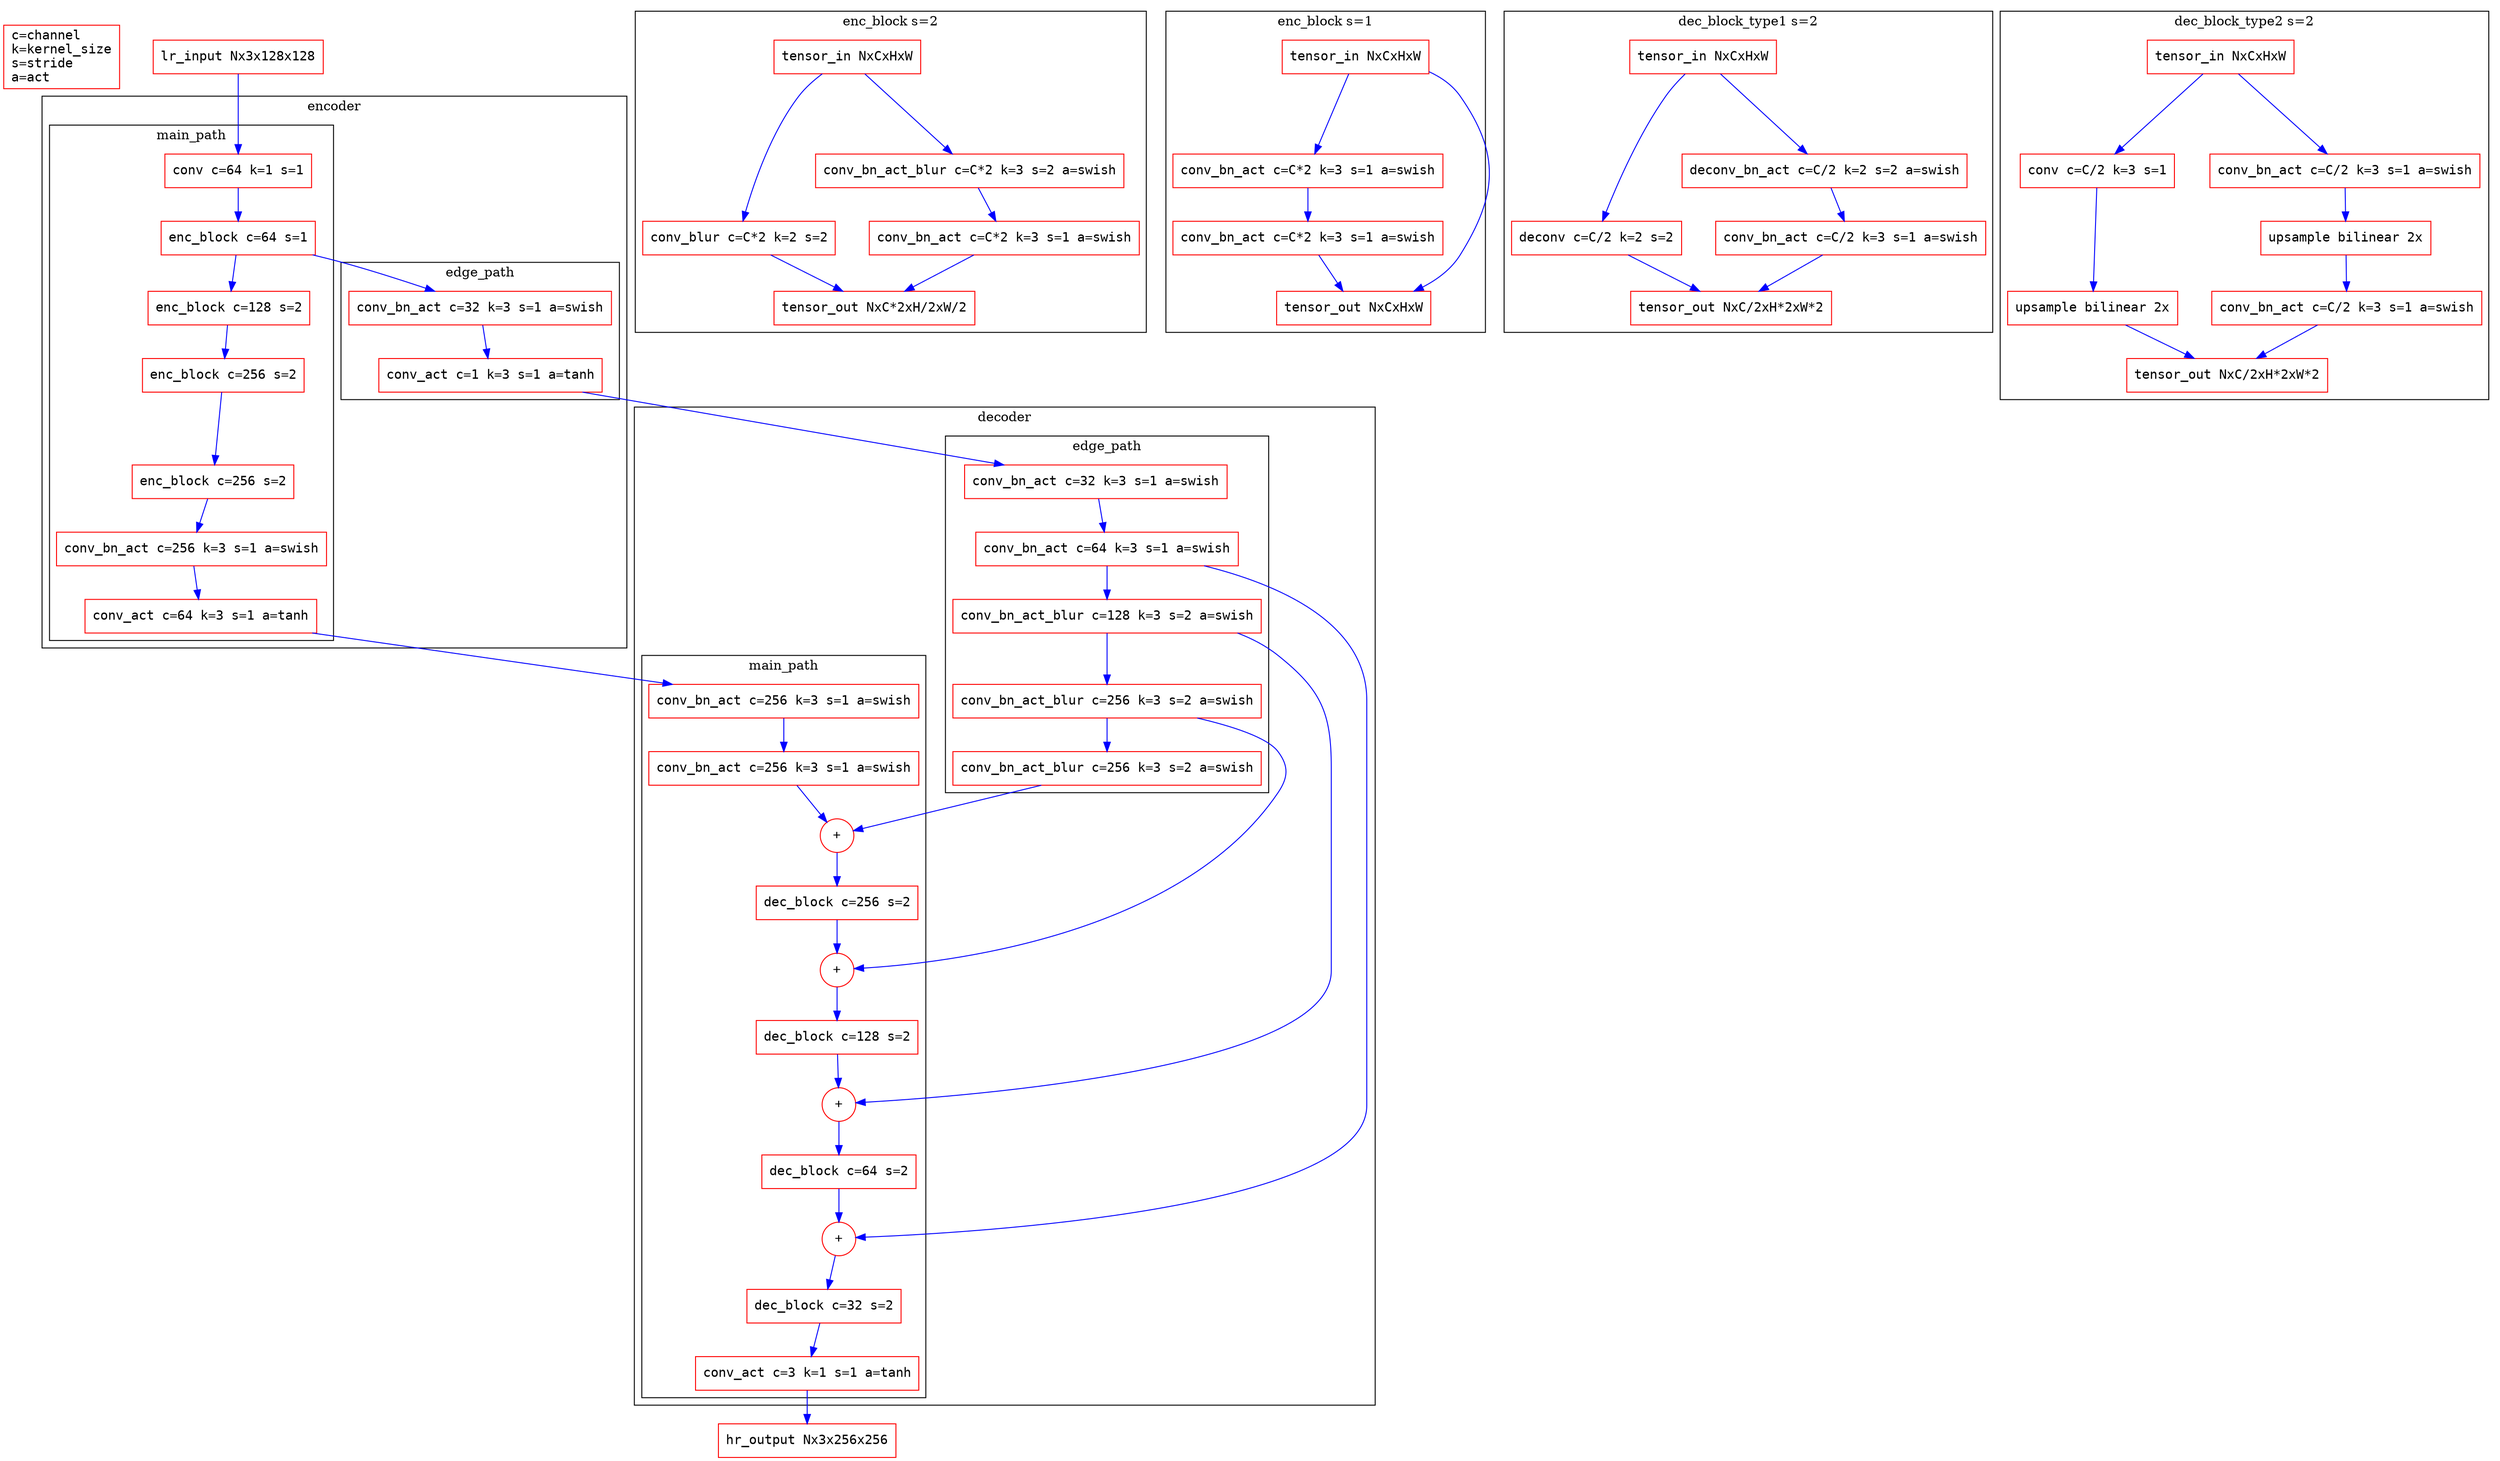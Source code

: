 digraph arch {

    nodesep=0.5 // increases the separation between nodes
    # graph [rankdir=LR]

    node [color=Red,fontname=Courier,shape=box] //All nodes will this shape and colour
    edge [color=Blue] //All the lines look like this
    
    comment_block [label="c=channel\lk=kernel_size\ls=stride\la=act\l"]
    // \l mean left align

    lr_input [label="lr_input Nx3x128x128"]
    enc_in [label="conv c=64 k=1 s=1"]
    enc_b1 [label="enc_block c=64 s=1"]
    enc_b2 [label="enc_block c=128 s=2"]
    enc_b3 [label="enc_block c=256 s=2"]
    enc_b4 [label="enc_block c=256 s=2"]
    
    enc_edge1 [label="conv_bn_act c=32 k=3 s=1 a=swish"]
    enc_edge2 [label="conv_act c=1 k=3 s=1 a=tanh"]
    
    enc_color1 [label="conv_bn_act c=256 k=3 s=1 a=swish"]
    enc_color2 [label="conv_act c=64 k=3 s=1 a=tanh"]
    
    lr_input -> enc_in
    
    subgraph cluster_sub1 {
        label = "encoder"
        # labelloc = "t"
        rankdir = "TB"
        
        subgraph cluster_sub1_sub1 {
            label = "main_path"
            enc_in -> enc_b1 -> enc_b2 -> enc_b3 -> enc_b4 -> enc_color1 -> enc_color2
        }
        subgraph cluster_sub1_sub2 {
            label = "edge_path"
            enc_b1 -> enc_edge1 -> enc_edge2
        }
    }

    
    dec_edge1 [label="conv_bn_act c=32 k=3 s=1 a=swish"]
    dec_edge2 [label="conv_bn_act c=64 k=3 s=1 a=swish"]
    dec_edge3 [label="conv_bn_act_blur c=128 k=3 s=2 a=swish"]
    dec_edge4 [label="conv_bn_act_blur c=256 k=3 s=2 a=swish"]
    dec_edge5 [label="conv_bn_act_blur c=256 k=3 s=2 a=swish"]
    
    dec_color1 [label="conv_bn_act c=256 k=3 s=1 a=swish"]
    dec_color2 [label="conv_bn_act c=256 k=3 s=1 a=swish"]
    
    dec_b1 [label="dec_block c=256 s=2"]
    dec_b2 [label="dec_block c=128 s=2"]
    dec_b3 [label="dec_block c=64 s=2"]
    dec_b4 [label="dec_block c=32 s=2"]
    
    dec_out [label="conv_act c=3 k=1 s=1 a=tanh"]
    
    hr_output [label="hr_output Nx3x256x256"]
    
    dec_add_node1 [label="+", shape=circle]
    dec_add_node2 [label="+", shape=circle]
    dec_add_node3 [label="+", shape=circle]
    dec_add_node4 [label="+", shape=circle]
    
    subgraph cluster_sub2 {
        label = "decoder"

        dec_edge5 -> dec_add_node1
        dec_edge4 -> dec_add_node2
        dec_edge3 -> dec_add_node3
        dec_edge2 -> dec_add_node4
        
        subgraph cluster_sub2_sub1 {
            label = "main_path"
            enc_color2 -> dec_color1 -> dec_color2
            dec_color2 -> dec_add_node1 -> dec_b1 -> dec_add_node2 -> dec_b2 -> dec_add_node3 -> dec_b3 -> dec_add_node4 -> dec_b4
            dec_b4 -> dec_out
        }
        subgraph cluster_sub2_sub2 {
            label = "edge_path"
            enc_edge2 -> dec_edge1 -> dec_edge2 -> dec_edge3 -> dec_edge4 -> dec_edge5
        }
    }
    
    dec_out -> hr_output
    
    # enc block
    subgraph cluster_enc_block_s2 {
        label="enc_block s=2"
        enc_block_s2_tensor_in [label="tensor_in NxCxHxW"]
        enc_block_s2_skip1 [label="conv_blur c=C*2 k=2 s=2"]
        enc_block_s2_conv1 [label="conv_bn_act_blur c=C*2 k=3 s=2 a=swish"]
        enc_block_s2_conv2 [label="conv_bn_act c=C*2 k=3 s=1 a=swish"]
        enc_block_s2_tensor_out [label="tensor_out NxC*2xH/2xW/2"]
        
        enc_block_s2_tensor_in -> {enc_block_s2_skip1, enc_block_s2_conv1}
        enc_block_s2_skip1 -> enc_block_s2_tensor_out
        enc_block_s2_conv1 -> enc_block_s2_conv2 -> enc_block_s2_tensor_out
    }
    
    subgraph cluster_enc_block_s1 {
        label="enc_block s=1"
        enc_block_s1_tensor_in [label="tensor_in NxCxHxW"]
        enc_block_s1_conv1 [label="conv_bn_act c=C*2 k=3 s=1 a=swish"]
        enc_block_s1_conv2 [label="conv_bn_act c=C*2 k=3 s=1 a=swish"]
        enc_block_s1_tensor_out [label="tensor_out NxCxHxW"]
        
        enc_block_s1_tensor_in -> enc_block_s1_tensor_out
        enc_block_s1_tensor_in -> enc_block_s1_conv1
        enc_block_s1_conv1 -> enc_block_s1_conv2 -> enc_block_s1_tensor_out
    }
    
    # dec block
    subgraph cluster_dec_block_s2_type1 {
        label="dec_block_type1 s=2"
        dec_block_s2_t1_tensor_in [label="tensor_in NxCxHxW"]
        dec_block_s2_t1_skip1 [label="deconv c=C/2 k=2 s=2"]
        dec_block_s2_t1_conv1 [label="deconv_bn_act c=C/2 k=2 s=2 a=swish"]
        dec_block_s2_t1_conv2 [label="conv_bn_act c=C/2 k=3 s=1 a=swish"]
        dec_block_s2_t1_tensor_out [label="tensor_out NxC/2xH*2xW*2"]
        
        dec_block_s2_t1_tensor_in -> {dec_block_s2_t1_skip1, dec_block_s2_t1_conv1}
        dec_block_s2_t1_skip1 -> dec_block_s2_t1_tensor_out
        dec_block_s2_t1_conv1 -> dec_block_s2_t1_conv2 -> dec_block_s2_t1_tensor_out
    }
    
    subgraph cluster_dec_block_s2_type2 {
        label="dec_block_type2 s=2"
        dec_block_s2_t2_tensor_in [label="tensor_in NxCxHxW"]
        dec_block_s2_t2_skip1 [label="conv c=C/2 k=3 s=1"]
        dec_block_s2_t2_skip2 [label="upsample bilinear 2x"]
        dec_block_s2_t2_conv1 [label="conv_bn_act c=C/2 k=3 s=1 a=swish"]
        dec_block_s2_t2_up1 [label="upsample bilinear 2x"]
        dec_block_s2_t2_conv2 [label="conv_bn_act c=C/2 k=3 s=1 a=swish"]
        dec_block_s2_t2_tensor_out [label="tensor_out NxC/2xH*2xW*2"]
        
        dec_block_s2_t2_tensor_in -> {dec_block_s2_t2_skip1, dec_block_s2_t2_conv1}
        dec_block_s2_t2_skip1 -> dec_block_s2_t2_skip2 -> dec_block_s2_t2_tensor_out
        dec_block_s2_t2_conv1 -> dec_block_s2_t2_up1 -> dec_block_s2_t2_conv2 -> dec_block_s2_t2_tensor_out
    }
    
}